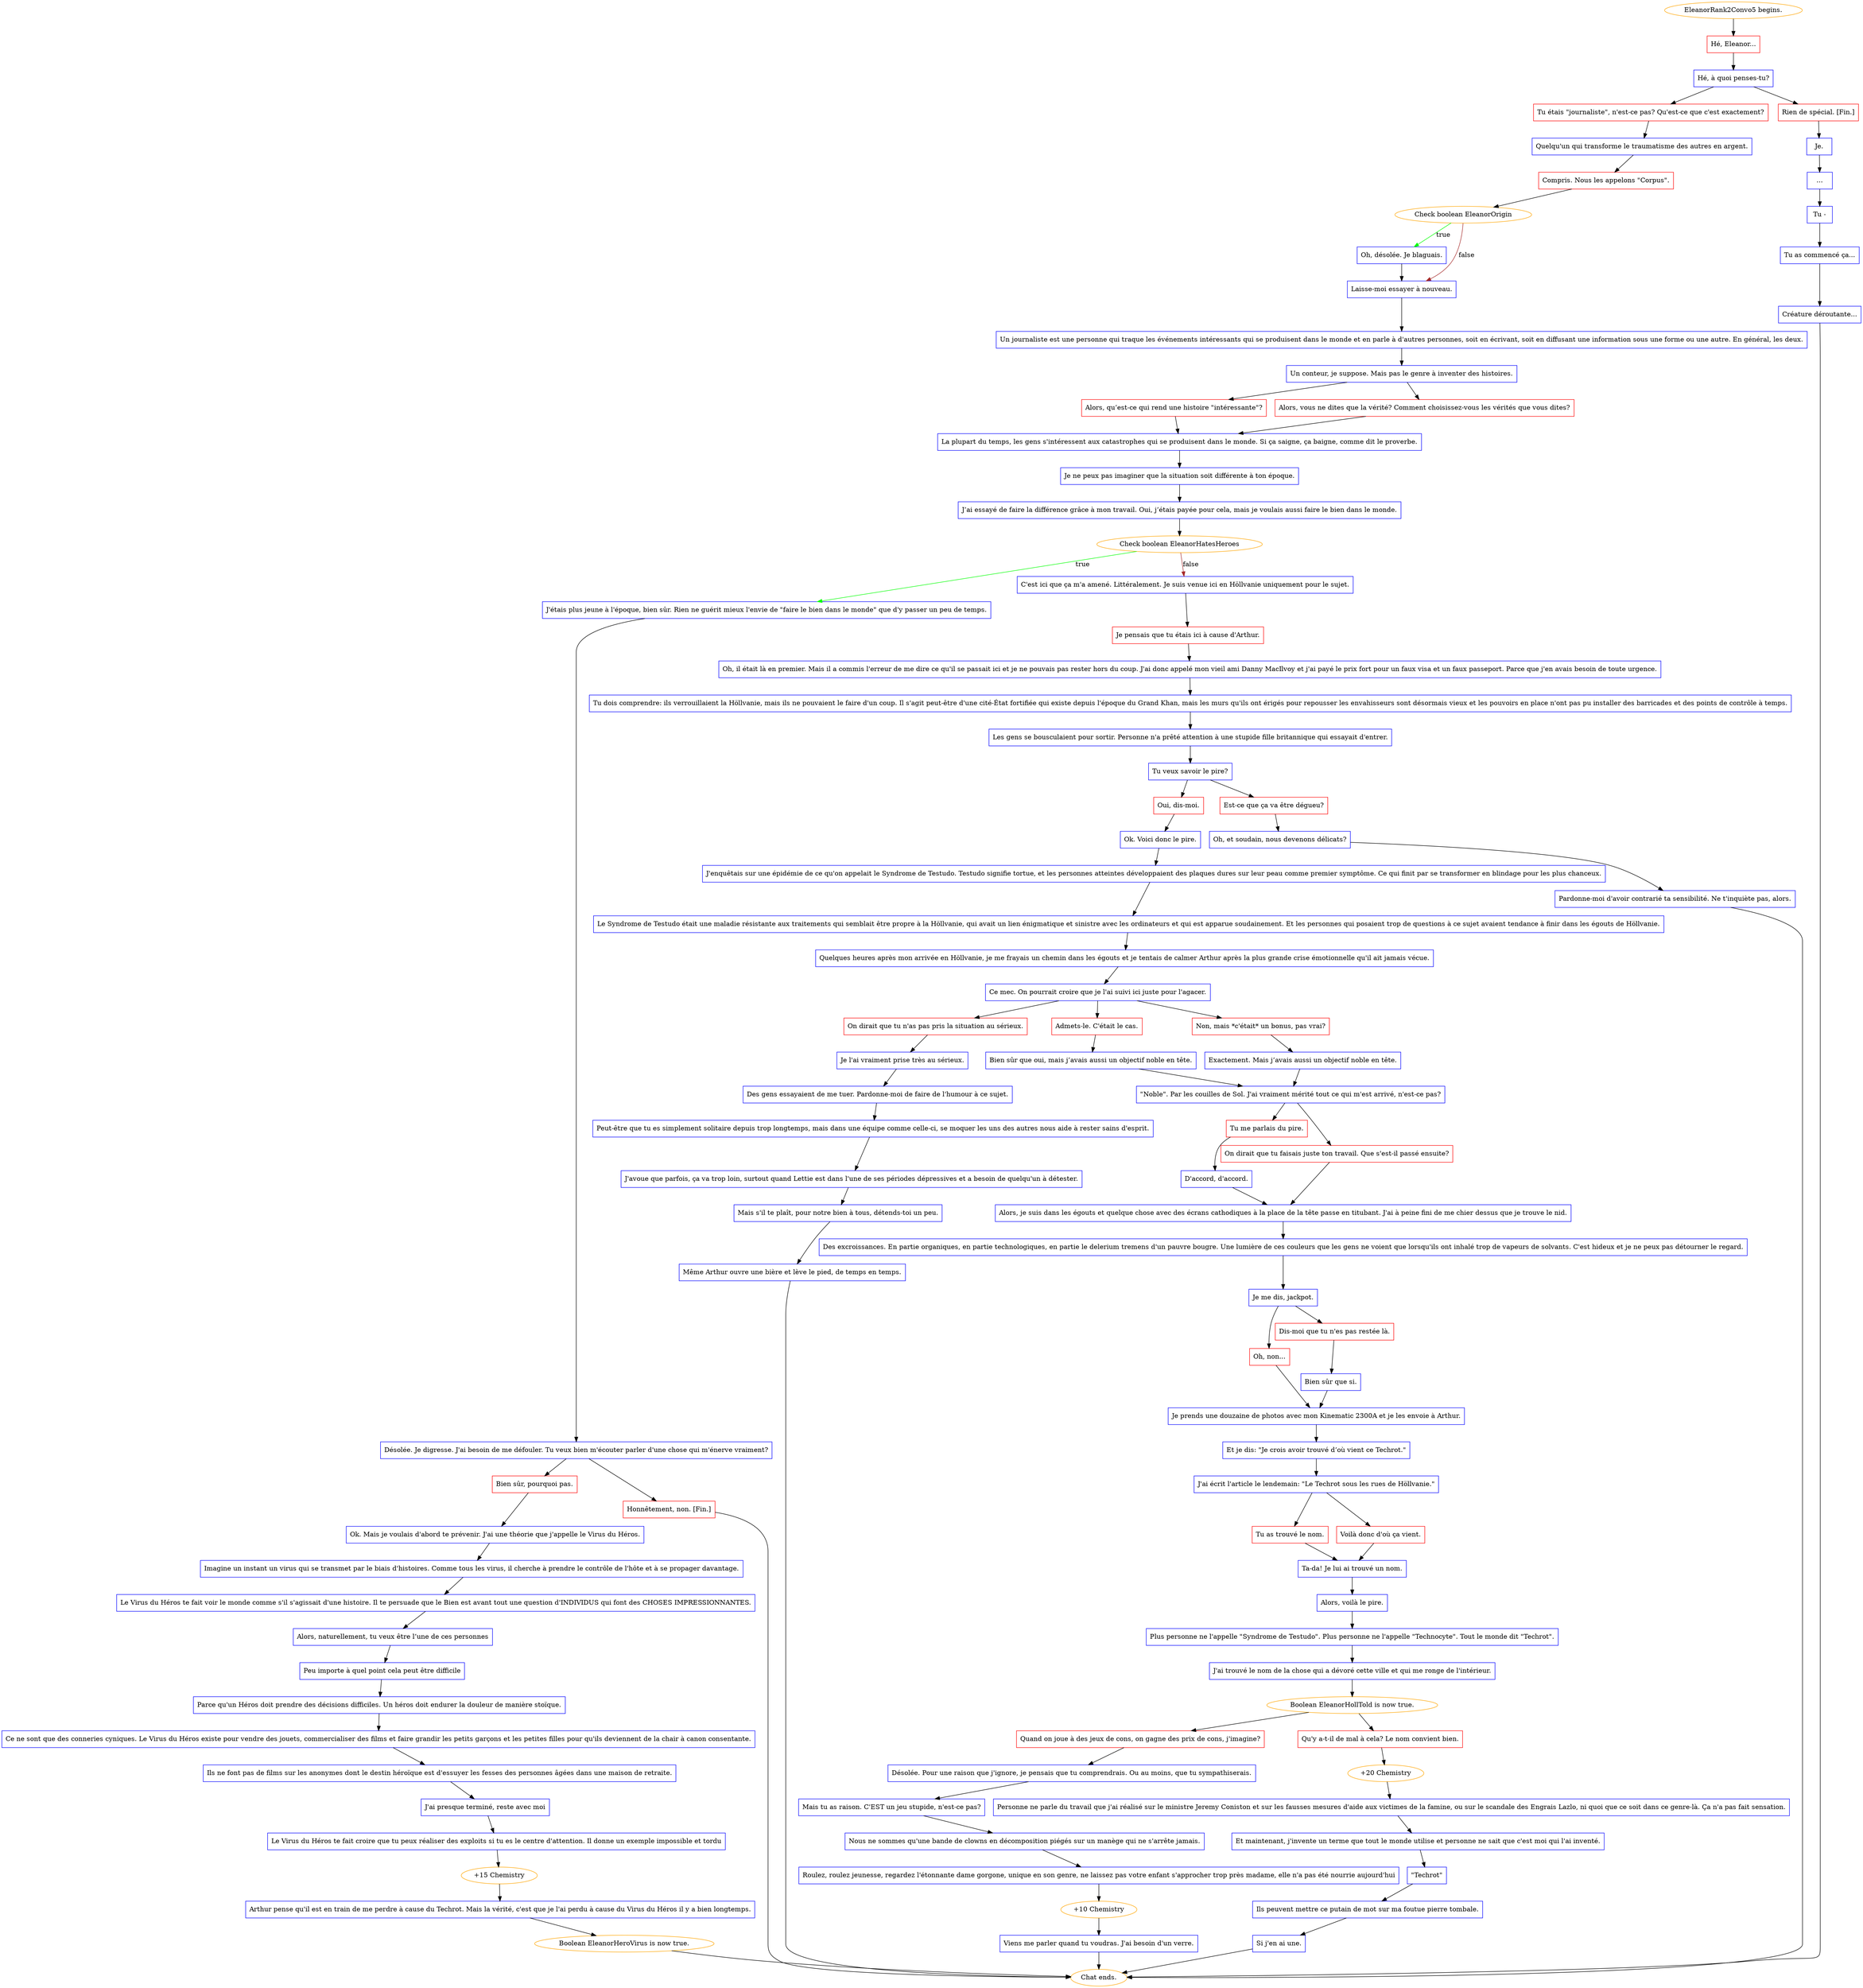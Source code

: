 digraph {
	"EleanorRank2Convo5 begins." [color=orange];
		"EleanorRank2Convo5 begins." -> j1426902694;
	j1426902694 [label="Hé, Eleanor...",shape=box,color=red];
		j1426902694 -> j3094867237;
	j3094867237 [label="Hé, à quoi penses-tu?",shape=box,color=blue];
		j3094867237 -> j183510625;
		j3094867237 -> j3191452178;
	j183510625 [label="Tu étais \"journaliste\", n'est-ce pas? Qu'est-ce que c'est exactement?",shape=box,color=red];
		j183510625 -> j1884114981;
	j3191452178 [label="Rien de spécial. [Fin.]",shape=box,color=red];
		j3191452178 -> j1083717246;
	j1884114981 [label="Quelqu'un qui transforme le traumatisme des autres en argent.",shape=box,color=blue];
		j1884114981 -> j3427617143;
	j1083717246 [label="Je.",shape=box,color=blue];
		j1083717246 -> j4266984022;
	j3427617143 [label="Compris. Nous les appelons \"Corpus\".",shape=box,color=red];
		j3427617143 -> j2127172605;
	j4266984022 [label="...",shape=box,color=blue];
		j4266984022 -> j3783551429;
	j2127172605 [label="Check boolean EleanorOrigin",color=orange];
		j2127172605 -> j630250721 [label=true,color=green];
		j2127172605 -> j1287255689 [label=false,color=brown];
	j3783551429 [label="Tu -",shape=box,color=blue];
		j3783551429 -> j1157418917;
	j630250721 [label="Oh, désolée. Je blaguais.",shape=box,color=blue];
		j630250721 -> j1287255689;
	j1287255689 [label="Laisse-moi essayer à nouveau.",shape=box,color=blue];
		j1287255689 -> j3379056233;
	j1157418917 [label="Tu as commencé ça...",shape=box,color=blue];
		j1157418917 -> j2909032140;
	j3379056233 [label="Un journaliste est une personne qui traque les événements intéressants qui se produisent dans le monde et en parle à d'autres personnes, soit en écrivant, soit en diffusant une information sous une forme ou une autre. En général, les deux.",shape=box,color=blue];
		j3379056233 -> j75193771;
	j2909032140 [label="Créature déroutante...",shape=box,color=blue];
		j2909032140 -> "Chat ends.";
	j75193771 [label="Un conteur, je suppose. Mais pas le genre à inventer des histoires.",shape=box,color=blue];
		j75193771 -> j1924120720;
		j75193771 -> j3946799085;
	"Chat ends." [color=orange];
	j1924120720 [label="Alors, qu’est-ce qui rend une histoire \"intéressante\"?",shape=box,color=red];
		j1924120720 -> j560223014;
	j3946799085 [label="Alors, vous ne dites que la vérité? Comment choisissez-vous les vérités que vous dites?",shape=box,color=red];
		j3946799085 -> j560223014;
	j560223014 [label="La plupart du temps, les gens s'intéressent aux catastrophes qui se produisent dans le monde. Si ça saigne, ça baigne, comme dit le proverbe.",shape=box,color=blue];
		j560223014 -> j2591231015;
	j2591231015 [label="Je ne peux pas imaginer que la situation soit différente à ton époque.",shape=box,color=blue];
		j2591231015 -> j3665228840;
	j3665228840 [label="J’ai essayé de faire la différence grâce à mon travail. Oui, j’étais payée pour cela, mais je voulais aussi faire le bien dans le monde.",shape=box,color=blue];
		j3665228840 -> j2916376111;
	j2916376111 [label="Check boolean EleanorHatesHeroes",color=orange];
		j2916376111 -> j1436100561 [label=true,color=green];
		j2916376111 -> j887386849 [label=false,color=brown];
	j1436100561 [label="J'étais plus jeune à l'époque, bien sûr. Rien ne guérit mieux l'envie de \"faire le bien dans le monde\" que d'y passer un peu de temps.",shape=box,color=blue];
		j1436100561 -> j731161904;
	j887386849 [label="C'est ici que ça m'a amené. Littéralement. Je suis venue ici en Höllvanie uniquement pour le sujet.",shape=box,color=blue];
		j887386849 -> j1766419676;
	j731161904 [label="Désolée. Je digresse. J'ai besoin de me défouler. Tu veux bien m'écouter parler d'une chose qui m'énerve vraiment?",shape=box,color=blue];
		j731161904 -> j2438128910;
		j731161904 -> j3591068789;
	j1766419676 [label="Je pensais que tu étais ici à cause d'Arthur.",shape=box,color=red];
		j1766419676 -> j959723362;
	j2438128910 [label="Bien sûr, pourquoi pas.",shape=box,color=red];
		j2438128910 -> j2237546538;
	j3591068789 [label="Honnêtement, non. [Fin.]",shape=box,color=red];
		j3591068789 -> "Chat ends.";
	j959723362 [label="Oh, il était là en premier. Mais il a commis l'erreur de me dire ce qu'il se passait ici et je ne pouvais pas rester hors du coup. J'ai donc appelé mon vieil ami Danny MacIlvoy et j'ai payé le prix fort pour un faux visa et un faux passeport. Parce que j'en avais besoin de toute urgence.",shape=box,color=blue];
		j959723362 -> j82498401;
	j2237546538 [label="Ok. Mais je voulais d'abord te prévenir. J'ai une théorie que j'appelle le Virus du Héros.",shape=box,color=blue];
		j2237546538 -> j782303500;
	j82498401 [label="Tu dois comprendre: ils verrouillaient la Höllvanie, mais ils ne pouvaient le faire d'un coup. Il s'agit peut-être d'une cité-État fortifiée qui existe depuis l'époque du Grand Khan, mais les murs qu'ils ont érigés pour repousser les envahisseurs sont désormais vieux et les pouvoirs en place n'ont pas pu installer des barricades et des points de contrôle à temps.",shape=box,color=blue];
		j82498401 -> j571104815;
	j782303500 [label="Imagine un instant un virus qui se transmet par le biais d'histoires. Comme tous les virus, il cherche à prendre le contrôle de l'hôte et à se propager davantage.",shape=box,color=blue];
		j782303500 -> j1752720682;
	j571104815 [label="Les gens se bousculaient pour sortir. Personne n'a prêté attention à une stupide fille britannique qui essayait d'entrer.",shape=box,color=blue];
		j571104815 -> j2458321605;
	j1752720682 [label="Le Virus du Héros te fait voir le monde comme s'il s'agissait d'une histoire. Il te persuade que le Bien est avant tout une question d'INDIVIDUS qui font des CHOSES IMPRESSIONNANTES.",shape=box,color=blue];
		j1752720682 -> j2206420078;
	j2458321605 [label="Tu veux savoir le pire?",shape=box,color=blue];
		j2458321605 -> j3204024635;
		j2458321605 -> j3256982247;
	j2206420078 [label="Alors, naturellement, tu veux être l’une de ces personnes",shape=box,color=blue];
		j2206420078 -> j170340634;
	j3204024635 [label="Oui, dis-moi.",shape=box,color=red];
		j3204024635 -> j2406187389;
	j3256982247 [label="Est-ce que ça va être dégueu?",shape=box,color=red];
		j3256982247 -> j2636176440;
	j170340634 [label="Peu importe à quel point cela peut être difficile",shape=box,color=blue];
		j170340634 -> j2272027327;
	j2406187389 [label="Ok. Voici donc le pire.",shape=box,color=blue];
		j2406187389 -> j4280580690;
	j2636176440 [label="Oh, et soudain, nous devenons délicats?",shape=box,color=blue];
		j2636176440 -> j3350450356;
	j2272027327 [label="Parce qu'un Héros doit prendre des décisions difficiles. Un héros doit endurer la douleur de manière stoïque.",shape=box,color=blue];
		j2272027327 -> j3396780105;
	j4280580690 [label="J'enquêtais sur une épidémie de ce qu'on appelait le Syndrome de Testudo. Testudo signifie tortue, et les personnes atteintes développaient des plaques dures sur leur peau comme premier symptôme. Ce qui finit par se transformer en blindage pour les plus chanceux.",shape=box,color=blue];
		j4280580690 -> j3331235079;
	j3350450356 [label="Pardonne-moi d'avoir contrarié ta sensibilité. Ne t'inquiète pas, alors.",shape=box,color=blue];
		j3350450356 -> "Chat ends.";
	j3396780105 [label="Ce ne sont que des conneries cyniques. Le Virus du Héros existe pour vendre des jouets, commercialiser des films et faire grandir les petits garçons et les petites filles pour qu'ils deviennent de la chair à canon consentante.",shape=box,color=blue];
		j3396780105 -> j1130969283;
	j3331235079 [label="Le Syndrome de Testudo était une maladie résistante aux traitements qui semblait être propre à la Höllvanie, qui avait un lien énigmatique et sinistre avec les ordinateurs et qui est apparue soudainement. Et les personnes qui posaient trop de questions à ce sujet avaient tendance à finir dans les égouts de Höllvanie.",shape=box,color=blue];
		j3331235079 -> j551240391;
	j1130969283 [label="Ils ne font pas de films sur les anonymes dont le destin héroïque est d'essuyer les fesses des personnes âgées dans une maison de retraite.",shape=box,color=blue];
		j1130969283 -> j3233627433;
	j551240391 [label="Quelques heures après mon arrivée en Höllvanie, je me frayais un chemin dans les égouts et je tentais de calmer Arthur après la plus grande crise émotionnelle qu'il ait jamais vécue.",shape=box,color=blue];
		j551240391 -> j2687881428;
	j3233627433 [label="J'ai presque terminé, reste avec moi",shape=box,color=blue];
		j3233627433 -> j3976966906;
	j2687881428 [label="Ce mec. On pourrait croire que je l'ai suivi ici juste pour l'agacer.",shape=box,color=blue];
		j2687881428 -> j3157606671;
		j2687881428 -> j129581014;
		j2687881428 -> j706353762;
	j3976966906 [label="Le Virus du Héros te fait croire que tu peux réaliser des exploits si tu es le centre d'attention. Il donne un exemple impossible et tordu",shape=box,color=blue];
		j3976966906 -> j606029102;
	j3157606671 [label="On dirait que tu n'as pas pris la situation au sérieux.",shape=box,color=red];
		j3157606671 -> j370435947;
	j129581014 [label="Admets-le. C'était le cas.",shape=box,color=red];
		j129581014 -> j3244936317;
	j706353762 [label="Non, mais *c'était* un bonus, pas vrai?",shape=box,color=red];
		j706353762 -> j3943897492;
	j606029102 [label="+15 Chemistry",color=orange];
		j606029102 -> j923214669;
	j370435947 [label="Je l'ai vraiment prise très au sérieux.",shape=box,color=blue];
		j370435947 -> j1609798258;
	j3244936317 [label="Bien sûr que oui, mais j’avais aussi un objectif noble en tête.",shape=box,color=blue];
		j3244936317 -> j2726146863;
	j3943897492 [label="Exactement. Mais j’avais aussi un objectif noble en tête.",shape=box,color=blue];
		j3943897492 -> j2726146863;
	j923214669 [label="Arthur pense qu'il est en train de me perdre à cause du Techrot. Mais la vérité, c'est que je l'ai perdu à cause du Virus du Héros il y a bien longtemps.",shape=box,color=blue];
		j923214669 -> j3440758730;
	j1609798258 [label="Des gens essayaient de me tuer. Pardonne-moi de faire de l'humour à ce sujet.",shape=box,color=blue];
		j1609798258 -> j1738531499;
	j2726146863 [label="\"Noble\". Par les couilles de Sol. J'ai vraiment mérité tout ce qui m'est arrivé, n'est-ce pas?",shape=box,color=blue];
		j2726146863 -> j311843300;
		j2726146863 -> j3037379595;
	j3440758730 [label="Boolean EleanorHeroVirus is now true.",color=orange];
		j3440758730 -> "Chat ends.";
	j1738531499 [label="Peut-être que tu es simplement solitaire depuis trop longtemps, mais dans une équipe comme celle-ci, se moquer les uns des autres nous aide à rester sains d'esprit.",shape=box,color=blue];
		j1738531499 -> j1349814346;
	j311843300 [label="Tu me parlais du pire.",shape=box,color=red];
		j311843300 -> j1140909346;
	j3037379595 [label="On dirait que tu faisais juste ton travail. Que s'est-il passé ensuite?",shape=box,color=red];
		j3037379595 -> j2228884464;
	j1349814346 [label="J'avoue que parfois, ça va trop loin, surtout quand Lettie est dans l'une de ses périodes dépressives et a besoin de quelqu'un à détester.",shape=box,color=blue];
		j1349814346 -> j1998865265;
	j1140909346 [label="D'accord, d'accord.",shape=box,color=blue];
		j1140909346 -> j2228884464;
	j2228884464 [label="Alors, je suis dans les égouts et quelque chose avec des écrans cathodiques à la place de la tête passe en titubant. J'ai à peine fini de me chier dessus que je trouve le nid.",shape=box,color=blue];
		j2228884464 -> j179756;
	j1998865265 [label="Mais s'il te plaît, pour notre bien à tous, détends-toi un peu.",shape=box,color=blue];
		j1998865265 -> j103102282;
	j179756 [label="Des excroissances. En partie organiques, en partie technologiques, en partie le delerium tremens d'un pauvre bougre. Une lumière de ces couleurs que les gens ne voient que lorsqu'ils ont inhalé trop de vapeurs de solvants. C'est hideux et je ne peux pas détourner le regard.",shape=box,color=blue];
		j179756 -> j3062444104;
	j103102282 [label="Même Arthur ouvre une bière et lève le pied, de temps en temps.",shape=box,color=blue];
		j103102282 -> "Chat ends.";
	j3062444104 [label="Je me dis, jackpot.",shape=box,color=blue];
		j3062444104 -> j2178059428;
		j3062444104 -> j703707347;
	j2178059428 [label="Oh, non...",shape=box,color=red];
		j2178059428 -> j1762101559;
	j703707347 [label="Dis-moi que tu n'es pas restée là.",shape=box,color=red];
		j703707347 -> j2761661545;
	j1762101559 [label="Je prends une douzaine de photos avec mon Kinematic 2300A et je les envoie à Arthur.",shape=box,color=blue];
		j1762101559 -> j259442065;
	j2761661545 [label="Bien sûr que si.",shape=box,color=blue];
		j2761661545 -> j1762101559;
	j259442065 [label="Et je dis: \"Je crois avoir trouvé d’où vient ce Techrot.\"",shape=box,color=blue];
		j259442065 -> j956274610;
	j956274610 [label="J'ai écrit l'article le lendemain: \"Le Techrot sous les rues de Höllvanie.\"",shape=box,color=blue];
		j956274610 -> j1642745536;
		j956274610 -> j454822775;
	j1642745536 [label="Tu as trouvé le nom.",shape=box,color=red];
		j1642745536 -> j3307494253;
	j454822775 [label="Voilà donc d'où ça vient.",shape=box,color=red];
		j454822775 -> j3307494253;
	j3307494253 [label="Ta-da! Je lui ai trouvé un nom.",shape=box,color=blue];
		j3307494253 -> j2181148134;
	j2181148134 [label="Alors, voilà le pire.",shape=box,color=blue];
		j2181148134 -> j2071568429;
	j2071568429 [label="Plus personne ne l'appelle \"Syndrome de Testudo\". Plus personne ne l'appelle \"Technocyte\". Tout le monde dit \"Techrot\".",shape=box,color=blue];
		j2071568429 -> j2309590045;
	j2309590045 [label="J'ai trouvé le nom de la chose qui a dévoré cette ville et qui me ronge de l'intérieur.",shape=box,color=blue];
		j2309590045 -> j1265973904;
	j1265973904 [label="Boolean EleanorHollTold is now true.",color=orange];
		j1265973904 -> j724102393;
		j1265973904 -> j2393885492;
	j724102393 [label="Quand on joue à des jeux de cons, on gagne des prix de cons, j'imagine?",shape=box,color=red];
		j724102393 -> j2079865124;
	j2393885492 [label="Qu'y a-t-il de mal à cela? Le nom convient bien.",shape=box,color=red];
		j2393885492 -> j3588867574;
	j2079865124 [label="Désolée. Pour une raison que j'ignore, je pensais que tu comprendrais. Ou au moins, que tu sympathiserais.",shape=box,color=blue];
		j2079865124 -> j545555618;
	j3588867574 [label="+20 Chemistry",color=orange];
		j3588867574 -> j3932994186;
	j545555618 [label="Mais tu as raison. C'EST un jeu stupide, n'est-ce pas?",shape=box,color=blue];
		j545555618 -> j3384881346;
	j3932994186 [label="Personne ne parle du travail que j'ai réalisé sur le ministre Jeremy Coniston et sur les fausses mesures d'aide aux victimes de la famine, ou sur le scandale des Engrais Lazlo, ni quoi que ce soit dans ce genre-là. Ça n'a pas fait sensation.",shape=box,color=blue];
		j3932994186 -> j3911120588;
	j3384881346 [label="Nous ne sommes qu'une bande de clowns en décomposition piégés sur un manège qui ne s'arrête jamais.",shape=box,color=blue];
		j3384881346 -> j3443981124;
	j3911120588 [label="Et maintenant, j'invente un terme que tout le monde utilise et personne ne sait que c'est moi qui l'ai inventé.",shape=box,color=blue];
		j3911120588 -> j3647681887;
	j3443981124 [label="Roulez, roulez jeunesse, regardez l'étonnante dame gorgone, unique en son genre, ne laissez pas votre enfant s'approcher trop près madame, elle n'a pas été nourrie aujourd'hui",shape=box,color=blue];
		j3443981124 -> j1790304025;
	j3647681887 [label="\"Techrot\"",shape=box,color=blue];
		j3647681887 -> j872370475;
	j1790304025 [label="+10 Chemistry",color=orange];
		j1790304025 -> j283610141;
	j872370475 [label="Ils peuvent mettre ce putain de mot sur ma foutue pierre tombale.",shape=box,color=blue];
		j872370475 -> j2352009498;
	j283610141 [label="Viens me parler quand tu voudras. J'ai besoin d'un verre.",shape=box,color=blue];
		j283610141 -> "Chat ends.";
	j2352009498 [label="Si j'en ai une.",shape=box,color=blue];
		j2352009498 -> "Chat ends.";
}